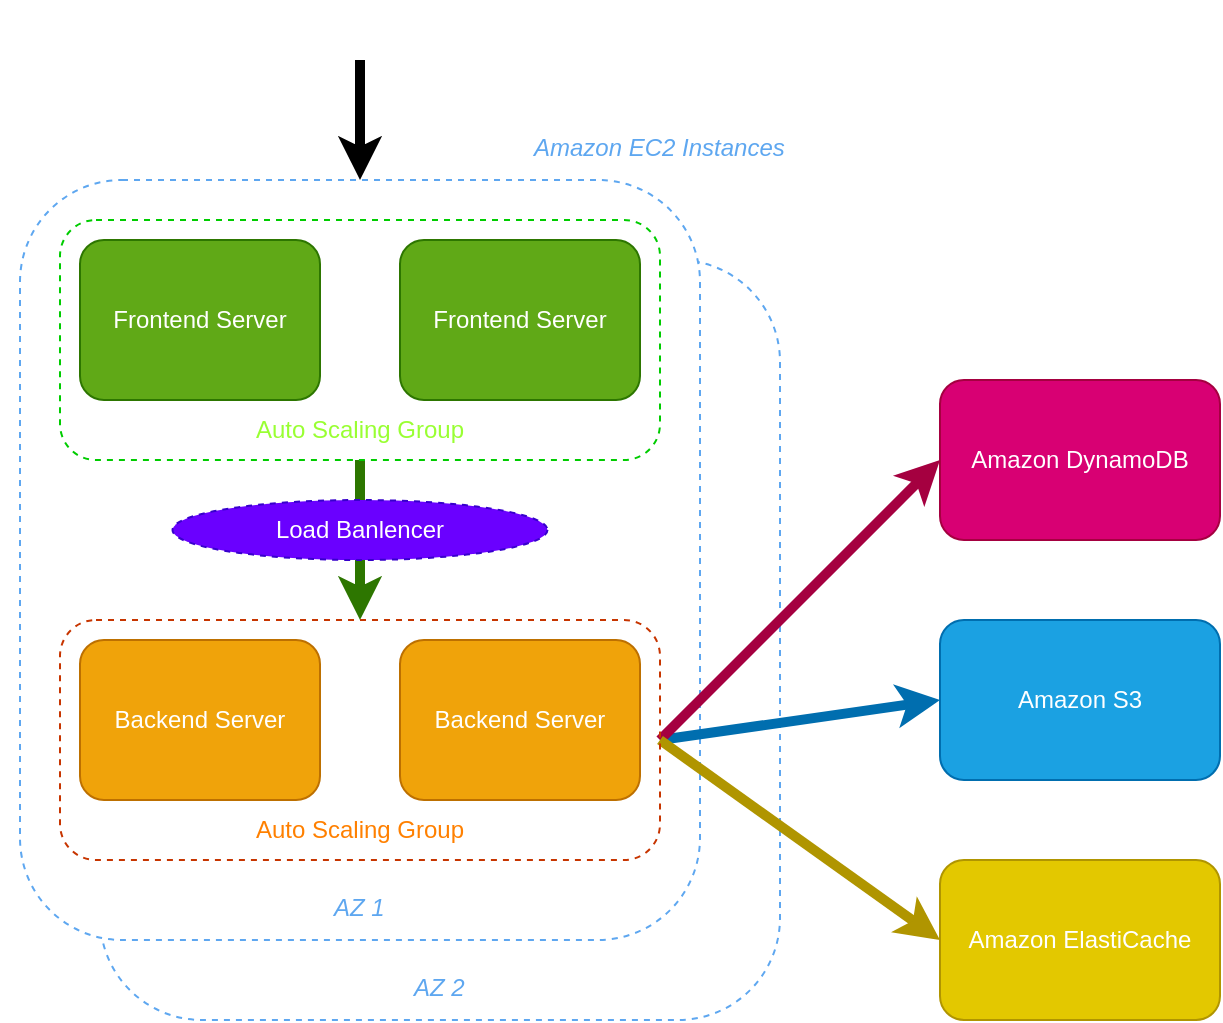 <mxfile>
    <diagram id="uweofBlag8RWqpEJGG9f" name="第1頁">
        <mxGraphModel dx="1533" dy="770" grid="1" gridSize="10" guides="1" tooltips="1" connect="1" arrows="1" fold="1" page="1" pageScale="1" pageWidth="850" pageHeight="1100" math="0" shadow="0">
            <root>
                <mxCell id="0"/>
                <mxCell id="1" parent="0"/>
                <mxCell id="15" value="" style="rounded=1;whiteSpace=wrap;html=1;dashed=1;strokeColor=#5EA7F0;" parent="1" vertex="1">
                    <mxGeometry x="20" y="260" width="340" height="380" as="geometry"/>
                </mxCell>
                <mxCell id="12" value="" style="rounded=1;whiteSpace=wrap;html=1;dashed=1;strokeColor=#5EA7F0;" parent="1" vertex="1">
                    <mxGeometry x="-20" y="220" width="340" height="380" as="geometry"/>
                </mxCell>
                <mxCell id="11" style="edgeStyle=none;html=1;entryX=0.5;entryY=0;entryDx=0;entryDy=0;fontColor=#FFFFFF;fillColor=#60a917;strokeColor=#2D7600;strokeWidth=5;" parent="1" source="10" target="4" edge="1">
                    <mxGeometry relative="1" as="geometry"/>
                </mxCell>
                <mxCell id="10" value="" style="rounded=1;whiteSpace=wrap;html=1;fillColor=none;dashed=1;fontColor=#000000;strokeColor=#00CC00;" parent="1" vertex="1">
                    <mxGeometry y="240" width="300" height="120" as="geometry"/>
                </mxCell>
                <mxCell id="17" style="edgeStyle=none;html=1;exitX=1;exitY=0.5;exitDx=0;exitDy=0;fontColor=#FFFFFF;strokeWidth=5;entryX=0;entryY=0.5;entryDx=0;entryDy=0;fillColor=#1ba1e2;strokeColor=#006EAF;" parent="1" source="4" target="21" edge="1">
                    <mxGeometry relative="1" as="geometry">
                        <mxPoint x="460" y="500.308" as="targetPoint"/>
                    </mxGeometry>
                </mxCell>
                <mxCell id="18" style="edgeStyle=none;html=1;exitX=1;exitY=0.5;exitDx=0;exitDy=0;fontColor=#FFFFFF;strokeWidth=5;entryX=0;entryY=0.5;entryDx=0;entryDy=0;fillColor=#d80073;strokeColor=#A50040;" parent="1" source="4" target="20" edge="1">
                    <mxGeometry relative="1" as="geometry">
                        <mxPoint x="470" y="410" as="targetPoint"/>
                    </mxGeometry>
                </mxCell>
                <mxCell id="19" style="edgeStyle=none;html=1;exitX=1;exitY=0.5;exitDx=0;exitDy=0;fontColor=#FFFFFF;strokeWidth=5;entryX=0;entryY=0.5;entryDx=0;entryDy=0;fillColor=#e3c800;strokeColor=#B09500;" parent="1" source="4" target="23" edge="1">
                    <mxGeometry relative="1" as="geometry">
                        <mxPoint x="440" y="600" as="targetPoint"/>
                    </mxGeometry>
                </mxCell>
                <mxCell id="4" value="" style="rounded=1;whiteSpace=wrap;html=1;fillColor=none;dashed=1;fontColor=#000000;strokeColor=#C73500;" parent="1" vertex="1">
                    <mxGeometry y="440" width="300" height="120" as="geometry"/>
                </mxCell>
                <mxCell id="2" value="&lt;font color=&quot;#ffffff&quot;&gt;Backend Server&lt;/font&gt;" style="rounded=1;whiteSpace=wrap;html=1;fontStyle=0;fillColor=#f0a30a;fontColor=#000000;strokeColor=#BD7000;" parent="1" vertex="1">
                    <mxGeometry x="10" y="450" width="120" height="80" as="geometry"/>
                </mxCell>
                <mxCell id="3" value="&lt;font color=&quot;#ffffff&quot;&gt;Backend Server&lt;/font&gt;" style="rounded=1;whiteSpace=wrap;html=1;fontStyle=0;fillColor=#f0a30a;fontColor=#000000;strokeColor=#BD7000;" parent="1" vertex="1">
                    <mxGeometry x="170" y="450" width="120" height="80" as="geometry"/>
                </mxCell>
                <mxCell id="6" value="&lt;font color=&quot;#ff8000&quot;&gt;Auto Scaling Group&lt;/font&gt;" style="text;html=1;strokeColor=none;fillColor=none;align=center;verticalAlign=middle;whiteSpace=wrap;rounded=0;dashed=1;" parent="1" vertex="1">
                    <mxGeometry x="95" y="530" width="110" height="30" as="geometry"/>
                </mxCell>
                <mxCell id="7" value="&lt;font color=&quot;#ffffff&quot;&gt;Frontend Server&lt;/font&gt;" style="rounded=1;whiteSpace=wrap;html=1;fontStyle=0;fillColor=#60a917;fontColor=#ffffff;strokeColor=#2D7600;" parent="1" vertex="1">
                    <mxGeometry x="10" y="250" width="120" height="80" as="geometry"/>
                </mxCell>
                <mxCell id="8" value="&lt;font color=&quot;#ffffff&quot;&gt;Frontend Server&lt;/font&gt;" style="rounded=1;whiteSpace=wrap;html=1;fontStyle=0;fillColor=#60a917;fontColor=#ffffff;strokeColor=#2D7600;" parent="1" vertex="1">
                    <mxGeometry x="170" y="250" width="120" height="80" as="geometry"/>
                </mxCell>
                <mxCell id="9" value="&lt;font color=&quot;#99ff33&quot;&gt;Auto Scaling Group&lt;/font&gt;" style="text;html=1;strokeColor=none;fillColor=none;align=center;verticalAlign=middle;whiteSpace=wrap;rounded=0;dashed=1;" parent="1" vertex="1">
                    <mxGeometry x="95" y="330" width="110" height="30" as="geometry"/>
                </mxCell>
                <mxCell id="13" value="&lt;span&gt;&lt;em class=&quot;qkunPe&quot;&gt;&lt;font color=&quot;#5ea7f0&quot;&gt;AZ 1&lt;/font&gt;&lt;/em&gt;&lt;/span&gt;" style="text;whiteSpace=wrap;html=1;fontColor=#FFFFFF;" parent="1" vertex="1">
                    <mxGeometry x="135" y="570" width="35" height="30" as="geometry"/>
                </mxCell>
                <mxCell id="16" value="&lt;span&gt;&lt;em class=&quot;qkunPe&quot;&gt;&lt;font color=&quot;#5ea7f0&quot;&gt;AZ 2&lt;/font&gt;&lt;/em&gt;&lt;/span&gt;" style="text;whiteSpace=wrap;html=1;fontColor=#FFFFFF;" parent="1" vertex="1">
                    <mxGeometry x="175" y="610" width="35" height="30" as="geometry"/>
                </mxCell>
                <mxCell id="20" value="&lt;font color=&quot;#ffffff&quot;&gt;Amazon DynamoDB&lt;/font&gt;" style="rounded=1;whiteSpace=wrap;html=1;fontStyle=0;fillColor=#d80073;fontColor=#ffffff;strokeColor=#A50040;" parent="1" vertex="1">
                    <mxGeometry x="440" y="320" width="140" height="80" as="geometry"/>
                </mxCell>
                <mxCell id="21" value="&lt;font color=&quot;#ffffff&quot;&gt;Amazon S3&lt;/font&gt;" style="rounded=1;whiteSpace=wrap;html=1;fontStyle=0;fillColor=#1ba1e2;fontColor=#ffffff;strokeColor=#006EAF;" parent="1" vertex="1">
                    <mxGeometry x="440" y="440" width="140" height="80" as="geometry"/>
                </mxCell>
                <mxCell id="23" value="&lt;font color=&quot;#ffffff&quot;&gt;Amazon&amp;nbsp;&lt;span style=&quot;font-size: 12px&quot;&gt;ElastiCache&lt;/span&gt;&lt;/font&gt;" style="rounded=1;whiteSpace=wrap;html=1;fontStyle=0;fillColor=#e3c800;fontColor=#000000;strokeColor=#B09500;" parent="1" vertex="1">
                    <mxGeometry x="440" y="560" width="140" height="80" as="geometry"/>
                </mxCell>
                <mxCell id="25" value="&lt;span&gt;&lt;em class=&quot;qkunPe&quot;&gt;&lt;font color=&quot;#5ea7f0&quot;&gt;Amazon EC2 Instances&lt;/font&gt;&lt;/em&gt;&lt;/span&gt;" style="text;whiteSpace=wrap;html=1;fontColor=#FFFFFF;" parent="1" vertex="1">
                    <mxGeometry x="235" y="190" width="185" height="30" as="geometry"/>
                </mxCell>
                <mxCell id="27" style="edgeStyle=none;html=1;entryX=0.5;entryY=0;entryDx=0;entryDy=0;fontColor=#FFFFFF;strokeWidth=5;" parent="1" source="26" target="12" edge="1">
                    <mxGeometry relative="1" as="geometry"/>
                </mxCell>
                <mxCell id="26" value="&lt;font color=&quot;#ffffff&quot;&gt;https://hugging-face-previewer.cliffxzx.info&lt;/font&gt;" style="text;html=1;strokeColor=none;fillColor=none;align=center;verticalAlign=middle;whiteSpace=wrap;rounded=0;dashed=1;fontColor=#5EA7F0;" parent="1" vertex="1">
                    <mxGeometry x="-30" y="130" width="360" height="30" as="geometry"/>
                </mxCell>
                <mxCell id="29" value="Load Banlencer" style="ellipse;whiteSpace=wrap;html=1;dashed=1;fontColor=#ffffff;strokeColor=#3700CC;fillColor=#6a00ff;" parent="1" vertex="1">
                    <mxGeometry x="56.25" y="380" width="187.5" height="30" as="geometry"/>
                </mxCell>
            </root>
        </mxGraphModel>
    </diagram>
</mxfile>